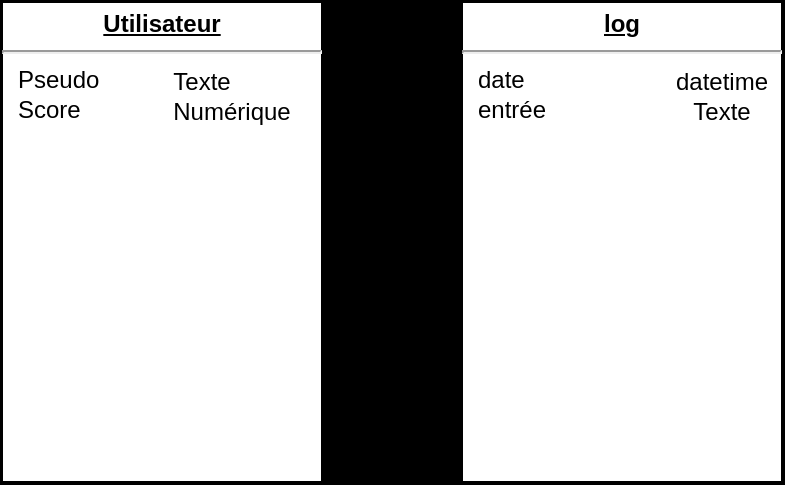 <mxfile version="14.1.8" type="device"><diagram name="Page-1" id="a7904f86-f2b4-8e86-fa97-74104820619b"><mxGraphModel dx="1086" dy="806" grid="1" gridSize="10" guides="1" tooltips="1" connect="1" arrows="1" fold="1" page="1" pageScale="1" pageWidth="1100" pageHeight="850" background="#000000" math="0" shadow="0"><root><mxCell id="0"/><mxCell id="1" parent="0"/><mxCell id="24794b860abc3c2d-21" value="&lt;p style=&quot;margin: 4px 0px 0px ; text-align: center&quot;&gt;&lt;b&gt;&lt;u&gt;Utilisateur&lt;/u&gt;&lt;/b&gt;&lt;/p&gt;&lt;hr&gt;&lt;p style=&quot;margin: 0px ; margin-left: 8px&quot;&gt;Pseudo&lt;/p&gt;&lt;p style=&quot;margin: 0px ; margin-left: 8px&quot;&gt;Score&lt;/p&gt;" style="verticalAlign=top;align=left;overflow=fill;fontSize=12;fontFamily=Helvetica;html=1;rounded=0;shadow=0;comic=0;labelBackgroundColor=none;strokeWidth=1" parent="1" vertex="1"><mxGeometry x="40" y="40" width="160" height="240" as="geometry"/></mxCell><mxCell id="md5aboDdFVfnss-r5b84-1" value="Texte" style="text;html=1;strokeColor=none;fillColor=none;align=center;verticalAlign=middle;whiteSpace=wrap;rounded=0;" parent="1" vertex="1"><mxGeometry x="110" y="70" width="60" height="20" as="geometry"/></mxCell><mxCell id="md5aboDdFVfnss-r5b84-2" value="Numérique" style="text;html=1;strokeColor=none;fillColor=none;align=center;verticalAlign=middle;whiteSpace=wrap;rounded=0;" parent="1" vertex="1"><mxGeometry x="100" y="80" width="110" height="30" as="geometry"/></mxCell><mxCell id="XTzS8QSGEMeYTP4hj2KO-1" value="&lt;p style=&quot;margin: 4px 0px 0px ; text-align: center&quot;&gt;&lt;b&gt;&lt;u&gt;log&lt;/u&gt;&lt;/b&gt;&lt;/p&gt;&lt;hr&gt;&lt;p style=&quot;margin: 0px ; margin-left: 8px&quot;&gt;date&lt;/p&gt;&lt;p style=&quot;margin: 0px ; margin-left: 8px&quot;&gt;entrée&lt;/p&gt;" style="verticalAlign=top;align=left;overflow=fill;fontSize=12;fontFamily=Helvetica;html=1;rounded=0;shadow=0;comic=0;labelBackgroundColor=none;strokeWidth=1" vertex="1" parent="1"><mxGeometry x="270" y="40" width="160" height="240" as="geometry"/></mxCell><mxCell id="XTzS8QSGEMeYTP4hj2KO-2" value="datetime" style="text;html=1;strokeColor=none;fillColor=none;align=center;verticalAlign=middle;whiteSpace=wrap;rounded=0;" vertex="1" parent="1"><mxGeometry x="380" y="70" width="40" height="20" as="geometry"/></mxCell><mxCell id="XTzS8QSGEMeYTP4hj2KO-3" value="Texte" style="text;html=1;strokeColor=none;fillColor=none;align=center;verticalAlign=middle;whiteSpace=wrap;rounded=0;" vertex="1" parent="1"><mxGeometry x="380" y="85" width="40" height="20" as="geometry"/></mxCell></root></mxGraphModel></diagram></mxfile>